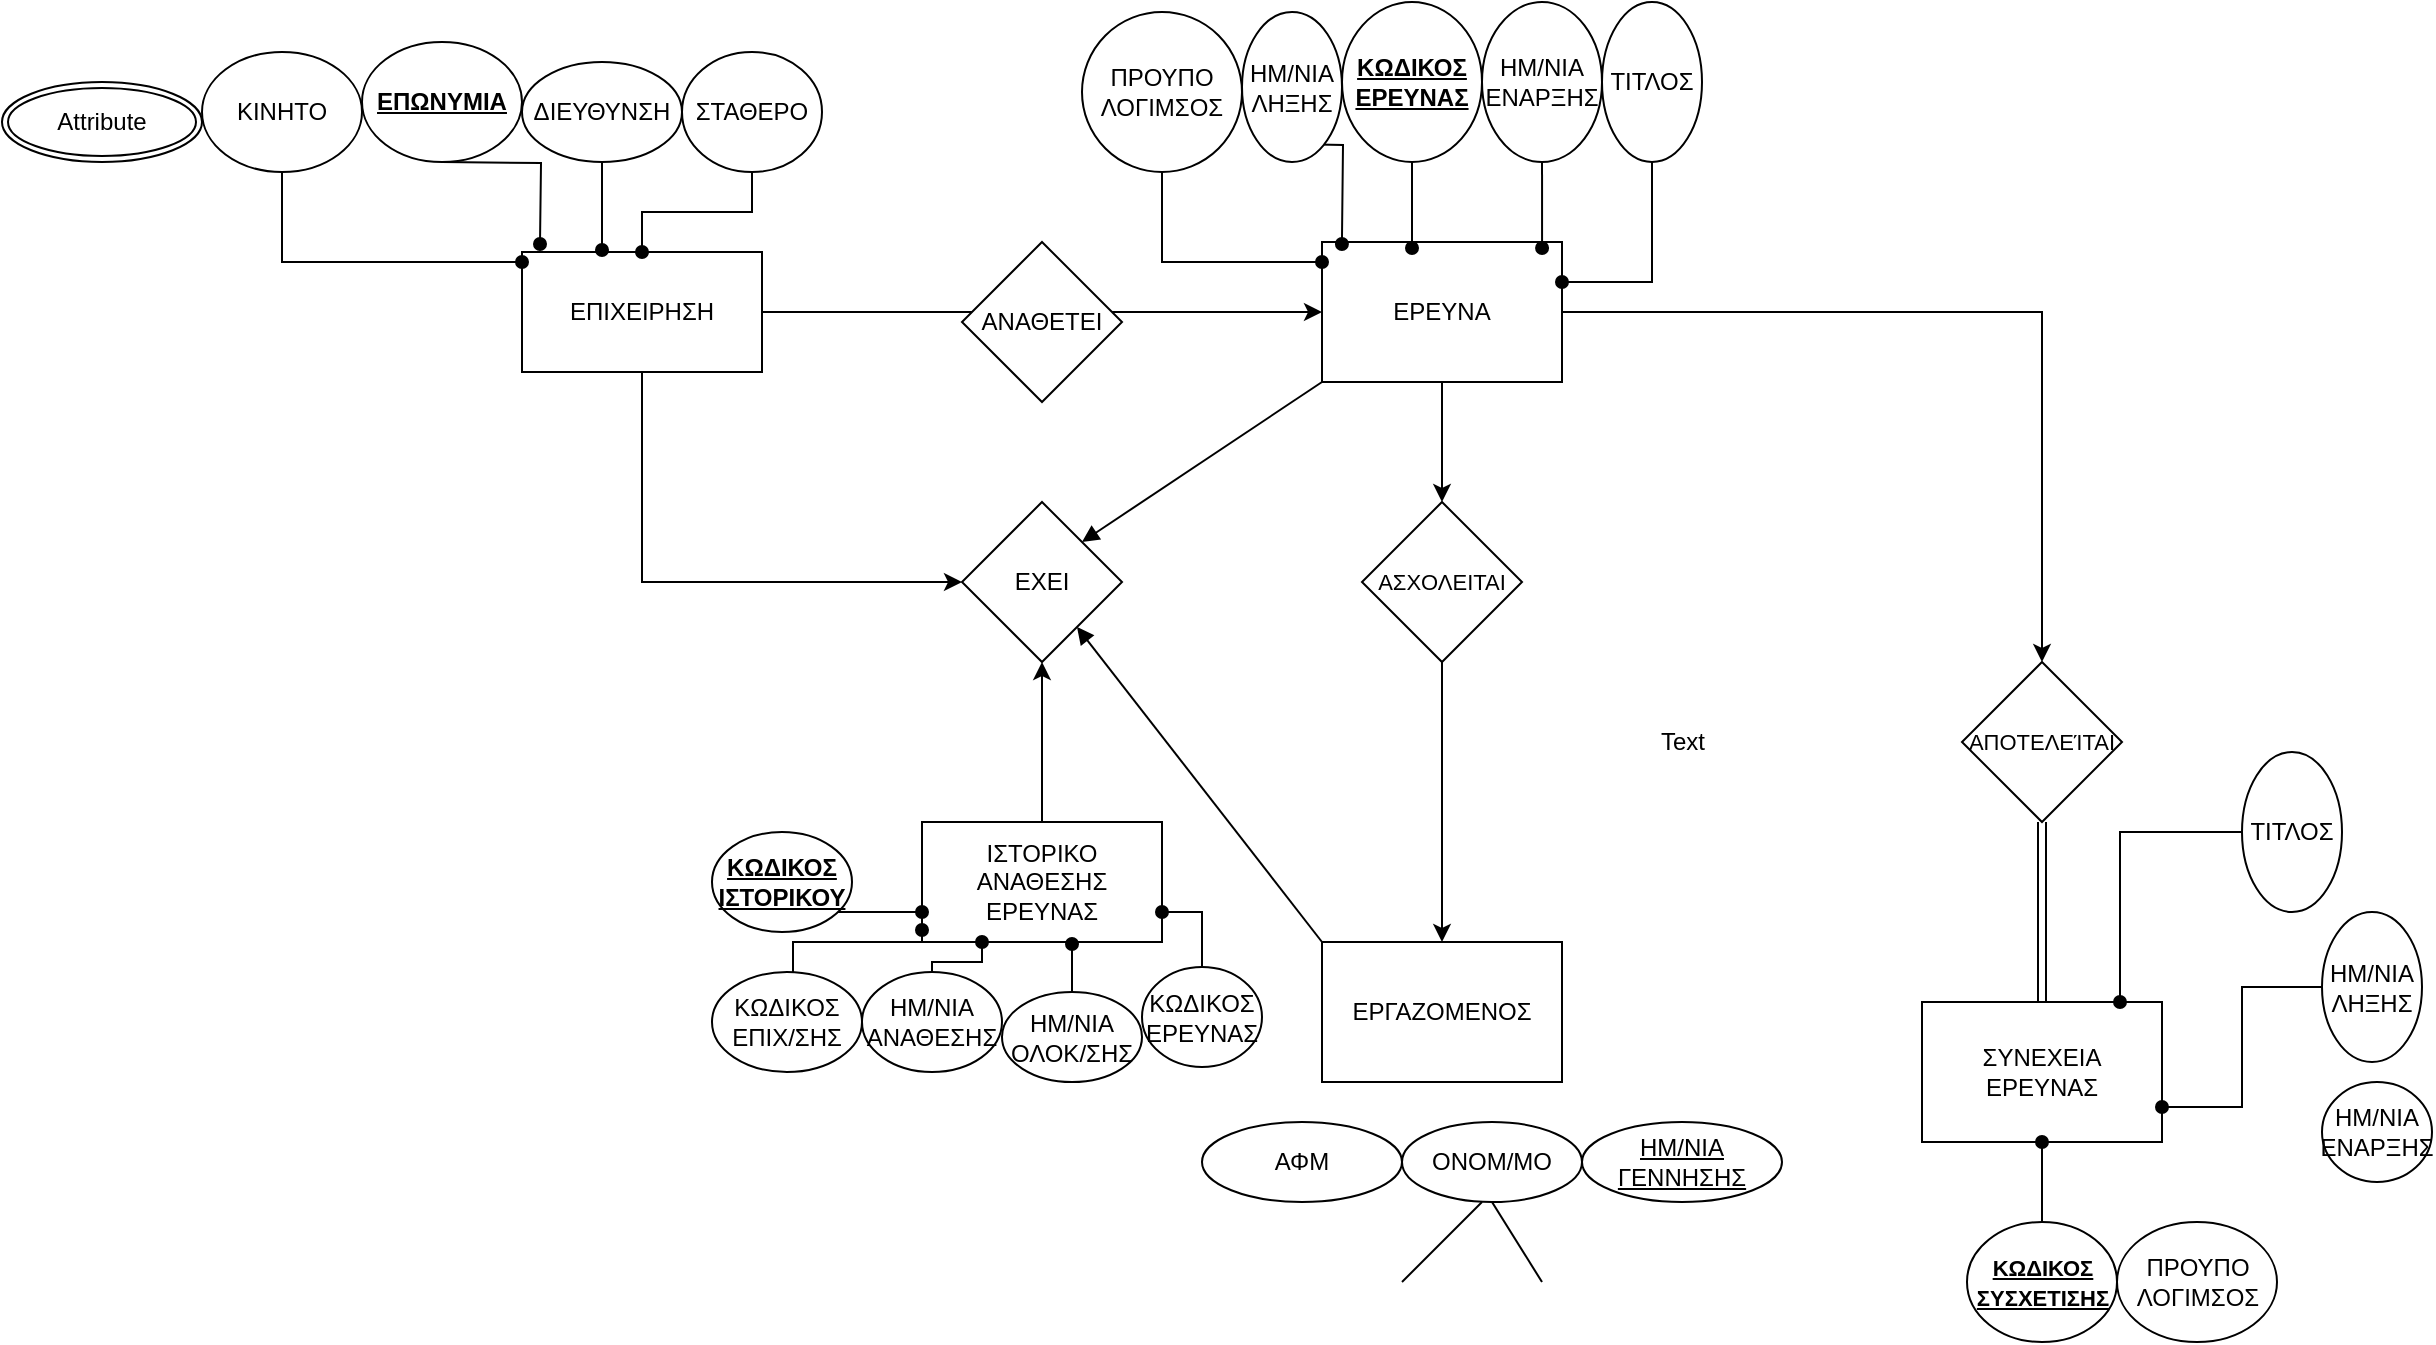 <mxfile version="21.1.1" type="github">
  <diagram name="Page-1" id="4xuhvQjqA52v9uNUmas1">
    <mxGraphModel dx="1434" dy="788" grid="1" gridSize="10" guides="1" tooltips="1" connect="1" arrows="1" fold="1" page="1" pageScale="1" pageWidth="850" pageHeight="1100" math="0" shadow="0">
      <root>
        <mxCell id="0" />
        <mxCell id="1" parent="0" />
        <mxCell id="7PbP5t5x5OfYu_cqWDmC-59" style="edgeStyle=orthogonalEdgeStyle;rounded=0;orthogonalLoop=1;jettySize=auto;html=1;" edge="1" parent="1" source="7PbP5t5x5OfYu_cqWDmC-1" target="7PbP5t5x5OfYu_cqWDmC-2">
          <mxGeometry relative="1" as="geometry" />
        </mxCell>
        <mxCell id="7PbP5t5x5OfYu_cqWDmC-140" style="edgeStyle=orthogonalEdgeStyle;rounded=0;orthogonalLoop=1;jettySize=auto;html=1;" edge="1" parent="1" source="7PbP5t5x5OfYu_cqWDmC-1" target="7PbP5t5x5OfYu_cqWDmC-91">
          <mxGeometry relative="1" as="geometry">
            <Array as="points">
              <mxPoint x="330" y="290" />
            </Array>
          </mxGeometry>
        </mxCell>
        <mxCell id="7PbP5t5x5OfYu_cqWDmC-1" value="ΕΠΙΧΕΙΡΗΣΗ" style="rounded=0;whiteSpace=wrap;html=1;" vertex="1" parent="1">
          <mxGeometry x="270" y="125" width="120" height="60" as="geometry" />
        </mxCell>
        <mxCell id="7PbP5t5x5OfYu_cqWDmC-25" style="edgeStyle=orthogonalEdgeStyle;rounded=0;orthogonalLoop=1;jettySize=auto;html=1;entryX=0.5;entryY=0;entryDx=0;entryDy=0;shape=link;" edge="1" parent="1" source="7PbP5t5x5OfYu_cqWDmC-26" target="7PbP5t5x5OfYu_cqWDmC-24">
          <mxGeometry relative="1" as="geometry" />
        </mxCell>
        <mxCell id="7PbP5t5x5OfYu_cqWDmC-137" style="edgeStyle=orthogonalEdgeStyle;rounded=0;orthogonalLoop=1;jettySize=auto;html=1;" edge="1" parent="1" source="7PbP5t5x5OfYu_cqWDmC-2" target="7PbP5t5x5OfYu_cqWDmC-98">
          <mxGeometry relative="1" as="geometry" />
        </mxCell>
        <mxCell id="7PbP5t5x5OfYu_cqWDmC-2" value="ΕΡΕΥΝΑ" style="rounded=0;whiteSpace=wrap;html=1;" vertex="1" parent="1">
          <mxGeometry x="670" y="120" width="120" height="70" as="geometry" />
        </mxCell>
        <mxCell id="7PbP5t5x5OfYu_cqWDmC-131" style="edgeStyle=orthogonalEdgeStyle;rounded=0;orthogonalLoop=1;jettySize=auto;html=1;entryX=0.917;entryY=0.286;entryDx=0;entryDy=0;entryPerimeter=0;endArrow=oval;endFill=1;" edge="1" parent="1">
          <mxGeometry relative="1" as="geometry">
            <mxPoint x="780" y="63" as="sourcePoint" />
            <mxPoint x="780.04" y="123.02" as="targetPoint" />
          </mxGeometry>
        </mxCell>
        <mxCell id="7PbP5t5x5OfYu_cqWDmC-8" value="ΗΜ/ΝΙΑ&lt;br&gt;ΕΝΑΡΞΗΣ" style="ellipse;whiteSpace=wrap;html=1;" vertex="1" parent="1">
          <mxGeometry x="750" width="60" height="80" as="geometry" />
        </mxCell>
        <mxCell id="7PbP5t5x5OfYu_cqWDmC-128" style="edgeStyle=orthogonalEdgeStyle;rounded=0;orthogonalLoop=1;jettySize=auto;html=1;entryX=0.083;entryY=0.143;entryDx=0;entryDy=0;entryPerimeter=0;endArrow=oval;endFill=1;" edge="1" parent="1">
          <mxGeometry relative="1" as="geometry">
            <mxPoint x="655" y="71" as="sourcePoint" />
            <mxPoint x="679.96" y="121.01" as="targetPoint" />
          </mxGeometry>
        </mxCell>
        <mxCell id="7PbP5t5x5OfYu_cqWDmC-9" value="ΗΜ/ΝΙΑ&lt;br&gt;ΛΗΞΗΣ" style="ellipse;whiteSpace=wrap;html=1;" vertex="1" parent="1">
          <mxGeometry x="630" y="5" width="50" height="75" as="geometry" />
        </mxCell>
        <mxCell id="7PbP5t5x5OfYu_cqWDmC-127" style="edgeStyle=orthogonalEdgeStyle;rounded=0;orthogonalLoop=1;jettySize=auto;html=1;endArrow=oval;endFill=1;" edge="1" parent="1" source="7PbP5t5x5OfYu_cqWDmC-17" target="7PbP5t5x5OfYu_cqWDmC-2">
          <mxGeometry relative="1" as="geometry">
            <Array as="points">
              <mxPoint x="590" y="130" />
            </Array>
          </mxGeometry>
        </mxCell>
        <mxCell id="7PbP5t5x5OfYu_cqWDmC-17" value="ΠΡΟΥΠΟ&lt;br&gt;ΛΟΓΙΜΣΟΣ" style="ellipse;whiteSpace=wrap;html=1;direction=south;" vertex="1" parent="1">
          <mxGeometry x="550" y="5" width="80" height="80" as="geometry" />
        </mxCell>
        <mxCell id="7PbP5t5x5OfYu_cqWDmC-24" value="ΣΥΝΕΧΕΙΑ&lt;br&gt;ΕΡΕΥΝΑΣ" style="rounded=0;whiteSpace=wrap;html=1;" vertex="1" parent="1">
          <mxGeometry x="970" y="500" width="120" height="70" as="geometry" />
        </mxCell>
        <mxCell id="7PbP5t5x5OfYu_cqWDmC-27" value="" style="edgeStyle=orthogonalEdgeStyle;rounded=0;orthogonalLoop=1;jettySize=auto;html=1;entryX=0.5;entryY=0;entryDx=0;entryDy=0;" edge="1" parent="1" source="7PbP5t5x5OfYu_cqWDmC-2" target="7PbP5t5x5OfYu_cqWDmC-26">
          <mxGeometry relative="1" as="geometry">
            <mxPoint x="630" y="220" as="sourcePoint" />
            <mxPoint x="630" y="440" as="targetPoint" />
          </mxGeometry>
        </mxCell>
        <mxCell id="7PbP5t5x5OfYu_cqWDmC-26" value="&lt;font style=&quot;font-size: 11px;&quot;&gt;ΑΠΟΤΕΛΕΊΤΑΙ&lt;/font&gt;" style="rhombus;whiteSpace=wrap;html=1;" vertex="1" parent="1">
          <mxGeometry x="990" y="330" width="80" height="80" as="geometry" />
        </mxCell>
        <mxCell id="7PbP5t5x5OfYu_cqWDmC-32" value="ΗΜ/ΝΙΑ&lt;br&gt;ΕΝΑΡΞΗΣ" style="ellipse;whiteSpace=wrap;html=1;" vertex="1" parent="1">
          <mxGeometry x="1170" y="540" width="55" height="50" as="geometry" />
        </mxCell>
        <mxCell id="7PbP5t5x5OfYu_cqWDmC-83" style="edgeStyle=orthogonalEdgeStyle;rounded=0;orthogonalLoop=1;jettySize=auto;html=1;entryX=0.825;entryY=0;entryDx=0;entryDy=0;entryPerimeter=0;endArrow=oval;endFill=1;" edge="1" parent="1" source="7PbP5t5x5OfYu_cqWDmC-34" target="7PbP5t5x5OfYu_cqWDmC-24">
          <mxGeometry relative="1" as="geometry" />
        </mxCell>
        <mxCell id="7PbP5t5x5OfYu_cqWDmC-34" value="ΤΙΤΛΟΣ" style="ellipse;whiteSpace=wrap;html=1;" vertex="1" parent="1">
          <mxGeometry x="1130" y="375" width="50" height="80" as="geometry" />
        </mxCell>
        <mxCell id="7PbP5t5x5OfYu_cqWDmC-121" style="edgeStyle=orthogonalEdgeStyle;rounded=0;orthogonalLoop=1;jettySize=auto;html=1;entryX=1;entryY=0.75;entryDx=0;entryDy=0;endArrow=oval;endFill=1;" edge="1" parent="1" source="7PbP5t5x5OfYu_cqWDmC-36" target="7PbP5t5x5OfYu_cqWDmC-24">
          <mxGeometry relative="1" as="geometry" />
        </mxCell>
        <mxCell id="7PbP5t5x5OfYu_cqWDmC-36" value="ΗΜ/ΝΙΑ&lt;br&gt;ΛΗΞΗΣ" style="ellipse;whiteSpace=wrap;html=1;" vertex="1" parent="1">
          <mxGeometry x="1170" y="455" width="50" height="75" as="geometry" />
        </mxCell>
        <mxCell id="7PbP5t5x5OfYu_cqWDmC-42" value="ΠΡΟΥΠΟ&lt;br&gt;ΛΟΓΙΜΣΟΣ" style="ellipse;whiteSpace=wrap;html=1;direction=south;" vertex="1" parent="1">
          <mxGeometry x="1067.5" y="610" width="80" height="60" as="geometry" />
        </mxCell>
        <mxCell id="7PbP5t5x5OfYu_cqWDmC-125" style="edgeStyle=orthogonalEdgeStyle;rounded=0;orthogonalLoop=1;jettySize=auto;html=1;endArrow=oval;endFill=1;" edge="1" parent="1" source="7PbP5t5x5OfYu_cqWDmC-43" target="7PbP5t5x5OfYu_cqWDmC-24">
          <mxGeometry relative="1" as="geometry" />
        </mxCell>
        <mxCell id="7PbP5t5x5OfYu_cqWDmC-43" value="&lt;u style=&quot;font-size: 11px;&quot;&gt;&lt;b&gt;ΚΩΔΙΚΟΣ&lt;br&gt;ΣΥΣΧΕΤΙΣΗΣ&lt;br&gt;&lt;/b&gt;&lt;/u&gt;" style="ellipse;whiteSpace=wrap;html=1;" vertex="1" parent="1">
          <mxGeometry x="992.5" y="610" width="75" height="60" as="geometry" />
        </mxCell>
        <mxCell id="7PbP5t5x5OfYu_cqWDmC-132" style="edgeStyle=orthogonalEdgeStyle;rounded=0;orthogonalLoop=1;jettySize=auto;html=1;endArrow=oval;endFill=1;" edge="1" parent="1" source="7PbP5t5x5OfYu_cqWDmC-50" target="7PbP5t5x5OfYu_cqWDmC-2">
          <mxGeometry relative="1" as="geometry">
            <Array as="points">
              <mxPoint x="835" y="140" />
            </Array>
          </mxGeometry>
        </mxCell>
        <mxCell id="7PbP5t5x5OfYu_cqWDmC-50" value="ΤΙΤΛΟΣ" style="ellipse;whiteSpace=wrap;html=1;" vertex="1" parent="1">
          <mxGeometry x="810" width="50" height="80" as="geometry" />
        </mxCell>
        <mxCell id="7PbP5t5x5OfYu_cqWDmC-60" value="ΑΝΑΘΕΤΕΙ" style="rhombus;whiteSpace=wrap;html=1;" vertex="1" parent="1">
          <mxGeometry x="490" y="120" width="80" height="80" as="geometry" />
        </mxCell>
        <mxCell id="7PbP5t5x5OfYu_cqWDmC-114" style="edgeStyle=orthogonalEdgeStyle;rounded=0;orthogonalLoop=1;jettySize=auto;html=1;entryX=0.075;entryY=-0.067;entryDx=0;entryDy=0;entryPerimeter=0;endArrow=oval;endFill=1;" edge="1" parent="1">
          <mxGeometry relative="1" as="geometry">
            <mxPoint x="230" y="80" as="sourcePoint" />
            <mxPoint x="279" y="120.98" as="targetPoint" />
          </mxGeometry>
        </mxCell>
        <mxCell id="7PbP5t5x5OfYu_cqWDmC-62" value="&lt;b&gt;&lt;u&gt;ΕΠΩΝΥΜΙΑ&lt;/u&gt;&lt;/b&gt;" style="ellipse;whiteSpace=wrap;html=1;fillStyle=cross-hatch;" vertex="1" parent="1">
          <mxGeometry x="190" y="20" width="80" height="60" as="geometry" />
        </mxCell>
        <mxCell id="7PbP5t5x5OfYu_cqWDmC-112" style="orthogonalLoop=1;jettySize=auto;html=1;rounded=0;endArrow=oval;endFill=1;exitX=0.5;exitY=1;exitDx=0;exitDy=0;" edge="1" parent="1" source="7PbP5t5x5OfYu_cqWDmC-63">
          <mxGeometry relative="1" as="geometry">
            <mxPoint x="310" y="84" as="sourcePoint" />
            <mxPoint x="310" y="124" as="targetPoint" />
          </mxGeometry>
        </mxCell>
        <mxCell id="7PbP5t5x5OfYu_cqWDmC-63" value="ΔΙΕΥΘΥΝΣΗ" style="ellipse;whiteSpace=wrap;html=1;" vertex="1" parent="1">
          <mxGeometry x="270" y="30" width="80" height="50" as="geometry" />
        </mxCell>
        <mxCell id="7PbP5t5x5OfYu_cqWDmC-113" style="edgeStyle=orthogonalEdgeStyle;rounded=0;orthogonalLoop=1;jettySize=auto;html=1;endArrow=oval;endFill=1;" edge="1" parent="1" source="7PbP5t5x5OfYu_cqWDmC-64" target="7PbP5t5x5OfYu_cqWDmC-1">
          <mxGeometry relative="1" as="geometry" />
        </mxCell>
        <mxCell id="7PbP5t5x5OfYu_cqWDmC-64" value="ΣΤΑΘΕΡΟ" style="ellipse;whiteSpace=wrap;html=1;" vertex="1" parent="1">
          <mxGeometry x="350" y="25" width="70" height="60" as="geometry" />
        </mxCell>
        <mxCell id="7PbP5t5x5OfYu_cqWDmC-72" style="edgeStyle=orthogonalEdgeStyle;rounded=0;orthogonalLoop=1;jettySize=auto;html=1;endArrow=oval;endFill=1;" edge="1" parent="1" source="7PbP5t5x5OfYu_cqWDmC-65" target="7PbP5t5x5OfYu_cqWDmC-1">
          <mxGeometry relative="1" as="geometry">
            <Array as="points">
              <mxPoint x="150" y="130" />
            </Array>
          </mxGeometry>
        </mxCell>
        <mxCell id="7PbP5t5x5OfYu_cqWDmC-65" value="ΚΙΝΗΤΟ" style="ellipse;whiteSpace=wrap;html=1;" vertex="1" parent="1">
          <mxGeometry x="110" y="25" width="80" height="60" as="geometry" />
        </mxCell>
        <mxCell id="7PbP5t5x5OfYu_cqWDmC-129" style="edgeStyle=orthogonalEdgeStyle;rounded=0;orthogonalLoop=1;jettySize=auto;html=1;entryX=0.375;entryY=0.571;entryDx=0;entryDy=0;entryPerimeter=0;endArrow=oval;endFill=1;" edge="1" parent="1">
          <mxGeometry relative="1" as="geometry">
            <mxPoint x="710" y="52" as="sourcePoint" />
            <mxPoint x="715" y="122.97" as="targetPoint" />
            <Array as="points">
              <mxPoint x="715" y="52" />
            </Array>
          </mxGeometry>
        </mxCell>
        <mxCell id="7PbP5t5x5OfYu_cqWDmC-66" value="&lt;b&gt;&lt;u&gt;ΚΩΔΙΚΟΣ&lt;br&gt;ΕΡΕΥΝΑΣ&lt;br&gt;&lt;/u&gt;&lt;/b&gt;" style="ellipse;whiteSpace=wrap;html=1;" vertex="1" parent="1">
          <mxGeometry x="680" width="70" height="80" as="geometry" />
        </mxCell>
        <mxCell id="7PbP5t5x5OfYu_cqWDmC-86" value="ΙΣΤΟΡΙΚΟ&lt;br&gt;ΑΝΑΘΕΣΗΣ&lt;br&gt;ΕΡΕΥΝΑΣ" style="rounded=0;whiteSpace=wrap;html=1;" vertex="1" parent="1">
          <mxGeometry x="470" y="410" width="120" height="60" as="geometry" />
        </mxCell>
        <mxCell id="7PbP5t5x5OfYu_cqWDmC-92" value="" style="edgeStyle=orthogonalEdgeStyle;rounded=0;orthogonalLoop=1;jettySize=auto;html=1;entryX=0.5;entryY=1;entryDx=0;entryDy=0;" edge="1" parent="1" source="7PbP5t5x5OfYu_cqWDmC-86" target="7PbP5t5x5OfYu_cqWDmC-91">
          <mxGeometry relative="1" as="geometry">
            <mxPoint x="330" y="330" as="sourcePoint" />
            <mxPoint x="330" y="185" as="targetPoint" />
          </mxGeometry>
        </mxCell>
        <mxCell id="7PbP5t5x5OfYu_cqWDmC-91" value="ΕΧΕΙ" style="rhombus;whiteSpace=wrap;html=1;" vertex="1" parent="1">
          <mxGeometry x="490" y="250" width="80" height="80" as="geometry" />
        </mxCell>
        <mxCell id="7PbP5t5x5OfYu_cqWDmC-96" value="ΕΡΓΑΖΟΜΕΝΟΣ" style="rounded=0;whiteSpace=wrap;html=1;" vertex="1" parent="1">
          <mxGeometry x="670" y="470" width="120" height="70" as="geometry" />
        </mxCell>
        <mxCell id="7PbP5t5x5OfYu_cqWDmC-138" style="edgeStyle=orthogonalEdgeStyle;rounded=0;orthogonalLoop=1;jettySize=auto;html=1;" edge="1" parent="1" source="7PbP5t5x5OfYu_cqWDmC-98" target="7PbP5t5x5OfYu_cqWDmC-96">
          <mxGeometry relative="1" as="geometry" />
        </mxCell>
        <mxCell id="7PbP5t5x5OfYu_cqWDmC-98" value="&lt;font style=&quot;font-size: 11px;&quot;&gt;ΑΣΧΟΛΕΙΤΑΙ&lt;/font&gt;" style="rhombus;whiteSpace=wrap;html=1;" vertex="1" parent="1">
          <mxGeometry x="690" y="250" width="80" height="80" as="geometry" />
        </mxCell>
        <mxCell id="7PbP5t5x5OfYu_cqWDmC-120" style="edgeStyle=orthogonalEdgeStyle;rounded=0;orthogonalLoop=1;jettySize=auto;html=1;entryX=1;entryY=0.75;entryDx=0;entryDy=0;endArrow=oval;endFill=1;" edge="1" parent="1" source="7PbP5t5x5OfYu_cqWDmC-101" target="7PbP5t5x5OfYu_cqWDmC-86">
          <mxGeometry relative="1" as="geometry" />
        </mxCell>
        <mxCell id="7PbP5t5x5OfYu_cqWDmC-101" value="ΚΩΔΙΚΟΣ&lt;br&gt;ΕΡΕΥΝΑΣ" style="ellipse;whiteSpace=wrap;html=1;" vertex="1" parent="1">
          <mxGeometry x="580" y="482.5" width="60" height="50" as="geometry" />
        </mxCell>
        <mxCell id="7PbP5t5x5OfYu_cqWDmC-116" style="edgeStyle=orthogonalEdgeStyle;rounded=0;orthogonalLoop=1;jettySize=auto;html=1;entryX=-0.025;entryY=0.9;entryDx=0;entryDy=0;entryPerimeter=0;endArrow=oval;endFill=1;" edge="1" parent="1">
          <mxGeometry relative="1" as="geometry">
            <mxPoint x="405.5" y="485" as="sourcePoint" />
            <mxPoint x="470" y="464" as="targetPoint" />
            <Array as="points">
              <mxPoint x="406" y="470" />
              <mxPoint x="470" y="470" />
            </Array>
          </mxGeometry>
        </mxCell>
        <mxCell id="7PbP5t5x5OfYu_cqWDmC-102" value="ΚΩΔΙΚΟΣ &lt;br&gt;ΕΠΙΧ/ΣΗΣ" style="ellipse;whiteSpace=wrap;html=1;" vertex="1" parent="1">
          <mxGeometry x="365" y="485" width="75" height="50" as="geometry" />
        </mxCell>
        <mxCell id="7PbP5t5x5OfYu_cqWDmC-117" style="edgeStyle=orthogonalEdgeStyle;rounded=0;orthogonalLoop=1;jettySize=auto;html=1;entryX=0.25;entryY=1;entryDx=0;entryDy=0;endArrow=oval;endFill=1;" edge="1" parent="1" source="7PbP5t5x5OfYu_cqWDmC-103" target="7PbP5t5x5OfYu_cqWDmC-86">
          <mxGeometry relative="1" as="geometry">
            <Array as="points">
              <mxPoint x="475" y="480" />
              <mxPoint x="500" y="480" />
            </Array>
          </mxGeometry>
        </mxCell>
        <mxCell id="7PbP5t5x5OfYu_cqWDmC-103" value="ΗΜ/ΝΙΑ&lt;br&gt;ΑΝΑΘΕΣΗΣ" style="ellipse;whiteSpace=wrap;html=1;" vertex="1" parent="1">
          <mxGeometry x="440" y="485" width="70" height="50" as="geometry" />
        </mxCell>
        <mxCell id="7PbP5t5x5OfYu_cqWDmC-118" style="edgeStyle=orthogonalEdgeStyle;rounded=0;orthogonalLoop=1;jettySize=auto;html=1;entryX=0.625;entryY=1.017;entryDx=0;entryDy=0;entryPerimeter=0;endArrow=oval;endFill=1;" edge="1" parent="1" source="7PbP5t5x5OfYu_cqWDmC-104" target="7PbP5t5x5OfYu_cqWDmC-86">
          <mxGeometry relative="1" as="geometry" />
        </mxCell>
        <mxCell id="7PbP5t5x5OfYu_cqWDmC-104" value="ΗΜ/ΝΙΑ&lt;br&gt;ΟΛΟΚ/ΣΗΣ" style="ellipse;whiteSpace=wrap;html=1;" vertex="1" parent="1">
          <mxGeometry x="510" y="495" width="70" height="45" as="geometry" />
        </mxCell>
        <mxCell id="7PbP5t5x5OfYu_cqWDmC-106" style="edgeStyle=orthogonalEdgeStyle;rounded=0;orthogonalLoop=1;jettySize=auto;html=1;entryX=0;entryY=0.75;entryDx=0;entryDy=0;endArrow=oval;endFill=1;" edge="1" parent="1" source="7PbP5t5x5OfYu_cqWDmC-105" target="7PbP5t5x5OfYu_cqWDmC-86">
          <mxGeometry relative="1" as="geometry">
            <Array as="points">
              <mxPoint x="470" y="455" />
              <mxPoint x="470" y="455" />
            </Array>
          </mxGeometry>
        </mxCell>
        <mxCell id="7PbP5t5x5OfYu_cqWDmC-105" value="&lt;u&gt;&lt;b&gt;ΚΩΔΙΚΟΣ&lt;br&gt;ΙΣΤΟΡΙΚΟΥ&lt;/b&gt;&lt;/u&gt;" style="ellipse;whiteSpace=wrap;html=1;" vertex="1" parent="1">
          <mxGeometry x="365" y="415" width="70" height="50" as="geometry" />
        </mxCell>
        <mxCell id="7PbP5t5x5OfYu_cqWDmC-135" value="Attribute" style="ellipse;shape=doubleEllipse;margin=3;whiteSpace=wrap;html=1;align=center;" vertex="1" parent="1">
          <mxGeometry x="10" y="40" width="100" height="40" as="geometry" />
        </mxCell>
        <mxCell id="7PbP5t5x5OfYu_cqWDmC-142" value="" style="endArrow=none;html=1;rounded=0;exitX=1;exitY=0;exitDx=0;exitDy=0;endFill=0;startArrow=block;startFill=1;" edge="1" parent="1" source="7PbP5t5x5OfYu_cqWDmC-91">
          <mxGeometry width="50" height="50" relative="1" as="geometry">
            <mxPoint x="620" y="240" as="sourcePoint" />
            <mxPoint x="670" y="190" as="targetPoint" />
          </mxGeometry>
        </mxCell>
        <mxCell id="7PbP5t5x5OfYu_cqWDmC-144" value="" style="endArrow=block;html=1;rounded=0;exitX=0;exitY=0;exitDx=0;exitDy=0;startArrow=none;startFill=0;endFill=1;" edge="1" parent="1" source="7PbP5t5x5OfYu_cqWDmC-96" target="7PbP5t5x5OfYu_cqWDmC-91">
          <mxGeometry width="50" height="50" relative="1" as="geometry">
            <mxPoint x="520" y="390" as="sourcePoint" />
            <mxPoint x="570" y="340" as="targetPoint" />
          </mxGeometry>
        </mxCell>
        <mxCell id="7PbP5t5x5OfYu_cqWDmC-145" value="ΑΦΜ" style="ellipse;whiteSpace=wrap;html=1;align=center;" vertex="1" parent="1">
          <mxGeometry x="610" y="560" width="100" height="40" as="geometry" />
        </mxCell>
        <mxCell id="7PbP5t5x5OfYu_cqWDmC-146" value="ΗΜ/ΝΙΑ&lt;br&gt;ΓΕΝΝΗΣΗΣ" style="ellipse;whiteSpace=wrap;html=1;align=center;fontStyle=4;" vertex="1" parent="1">
          <mxGeometry x="800" y="560" width="100" height="40" as="geometry" />
        </mxCell>
        <mxCell id="7PbP5t5x5OfYu_cqWDmC-148" value="ΟΝΟΜ/ΜΟ" style="ellipse;whiteSpace=wrap;html=1;align=center;" vertex="1" parent="1">
          <mxGeometry x="710" y="560" width="90" height="40" as="geometry" />
        </mxCell>
        <mxCell id="7PbP5t5x5OfYu_cqWDmC-149" value="" style="endArrow=none;html=1;rounded=0;" edge="1" parent="1">
          <mxGeometry width="50" height="50" relative="1" as="geometry">
            <mxPoint x="750" y="600" as="sourcePoint" />
            <mxPoint x="710" y="640" as="targetPoint" />
          </mxGeometry>
        </mxCell>
        <mxCell id="7PbP5t5x5OfYu_cqWDmC-151" value="" style="endArrow=none;html=1;rounded=0;entryX=0.5;entryY=1;entryDx=0;entryDy=0;" edge="1" parent="1" target="7PbP5t5x5OfYu_cqWDmC-148">
          <mxGeometry width="50" height="50" relative="1" as="geometry">
            <mxPoint x="780" y="640" as="sourcePoint" />
            <mxPoint x="770" y="600" as="targetPoint" />
          </mxGeometry>
        </mxCell>
        <mxCell id="7PbP5t5x5OfYu_cqWDmC-152" value="Text" style="text;html=1;align=center;verticalAlign=middle;resizable=0;points=[];autosize=1;strokeColor=none;fillColor=none;" vertex="1" parent="1">
          <mxGeometry x="825" y="355" width="50" height="30" as="geometry" />
        </mxCell>
      </root>
    </mxGraphModel>
  </diagram>
</mxfile>
